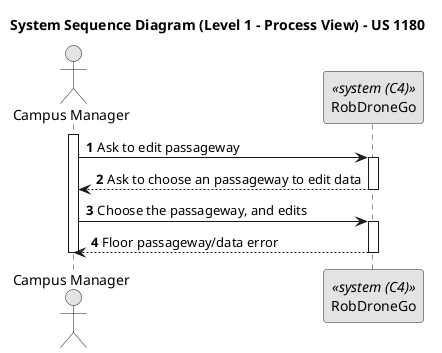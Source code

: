 @startuml
skinparam monochrome true
skinparam packageStyle rectangle
skinparam shadowing false

title System Sequence Diagram (Level 1 - Process View) - US 1180
autonumber

Actor "Campus Manager" as manager
participant "RobDroneGo" as Sistema <<system (C4)>>

activate manager
    manager -> Sistema : Ask to edit passageway
    activate Sistema

    Sistema --> manager : Ask to choose an passageway to edit data
    deactivate Sistema

    manager -> Sistema : Choose the passageway, and edits
    activate Sistema

    Sistema --> manager : Floor passageway/data error
    deactivate Sistema
deactivate manager

@enduml
